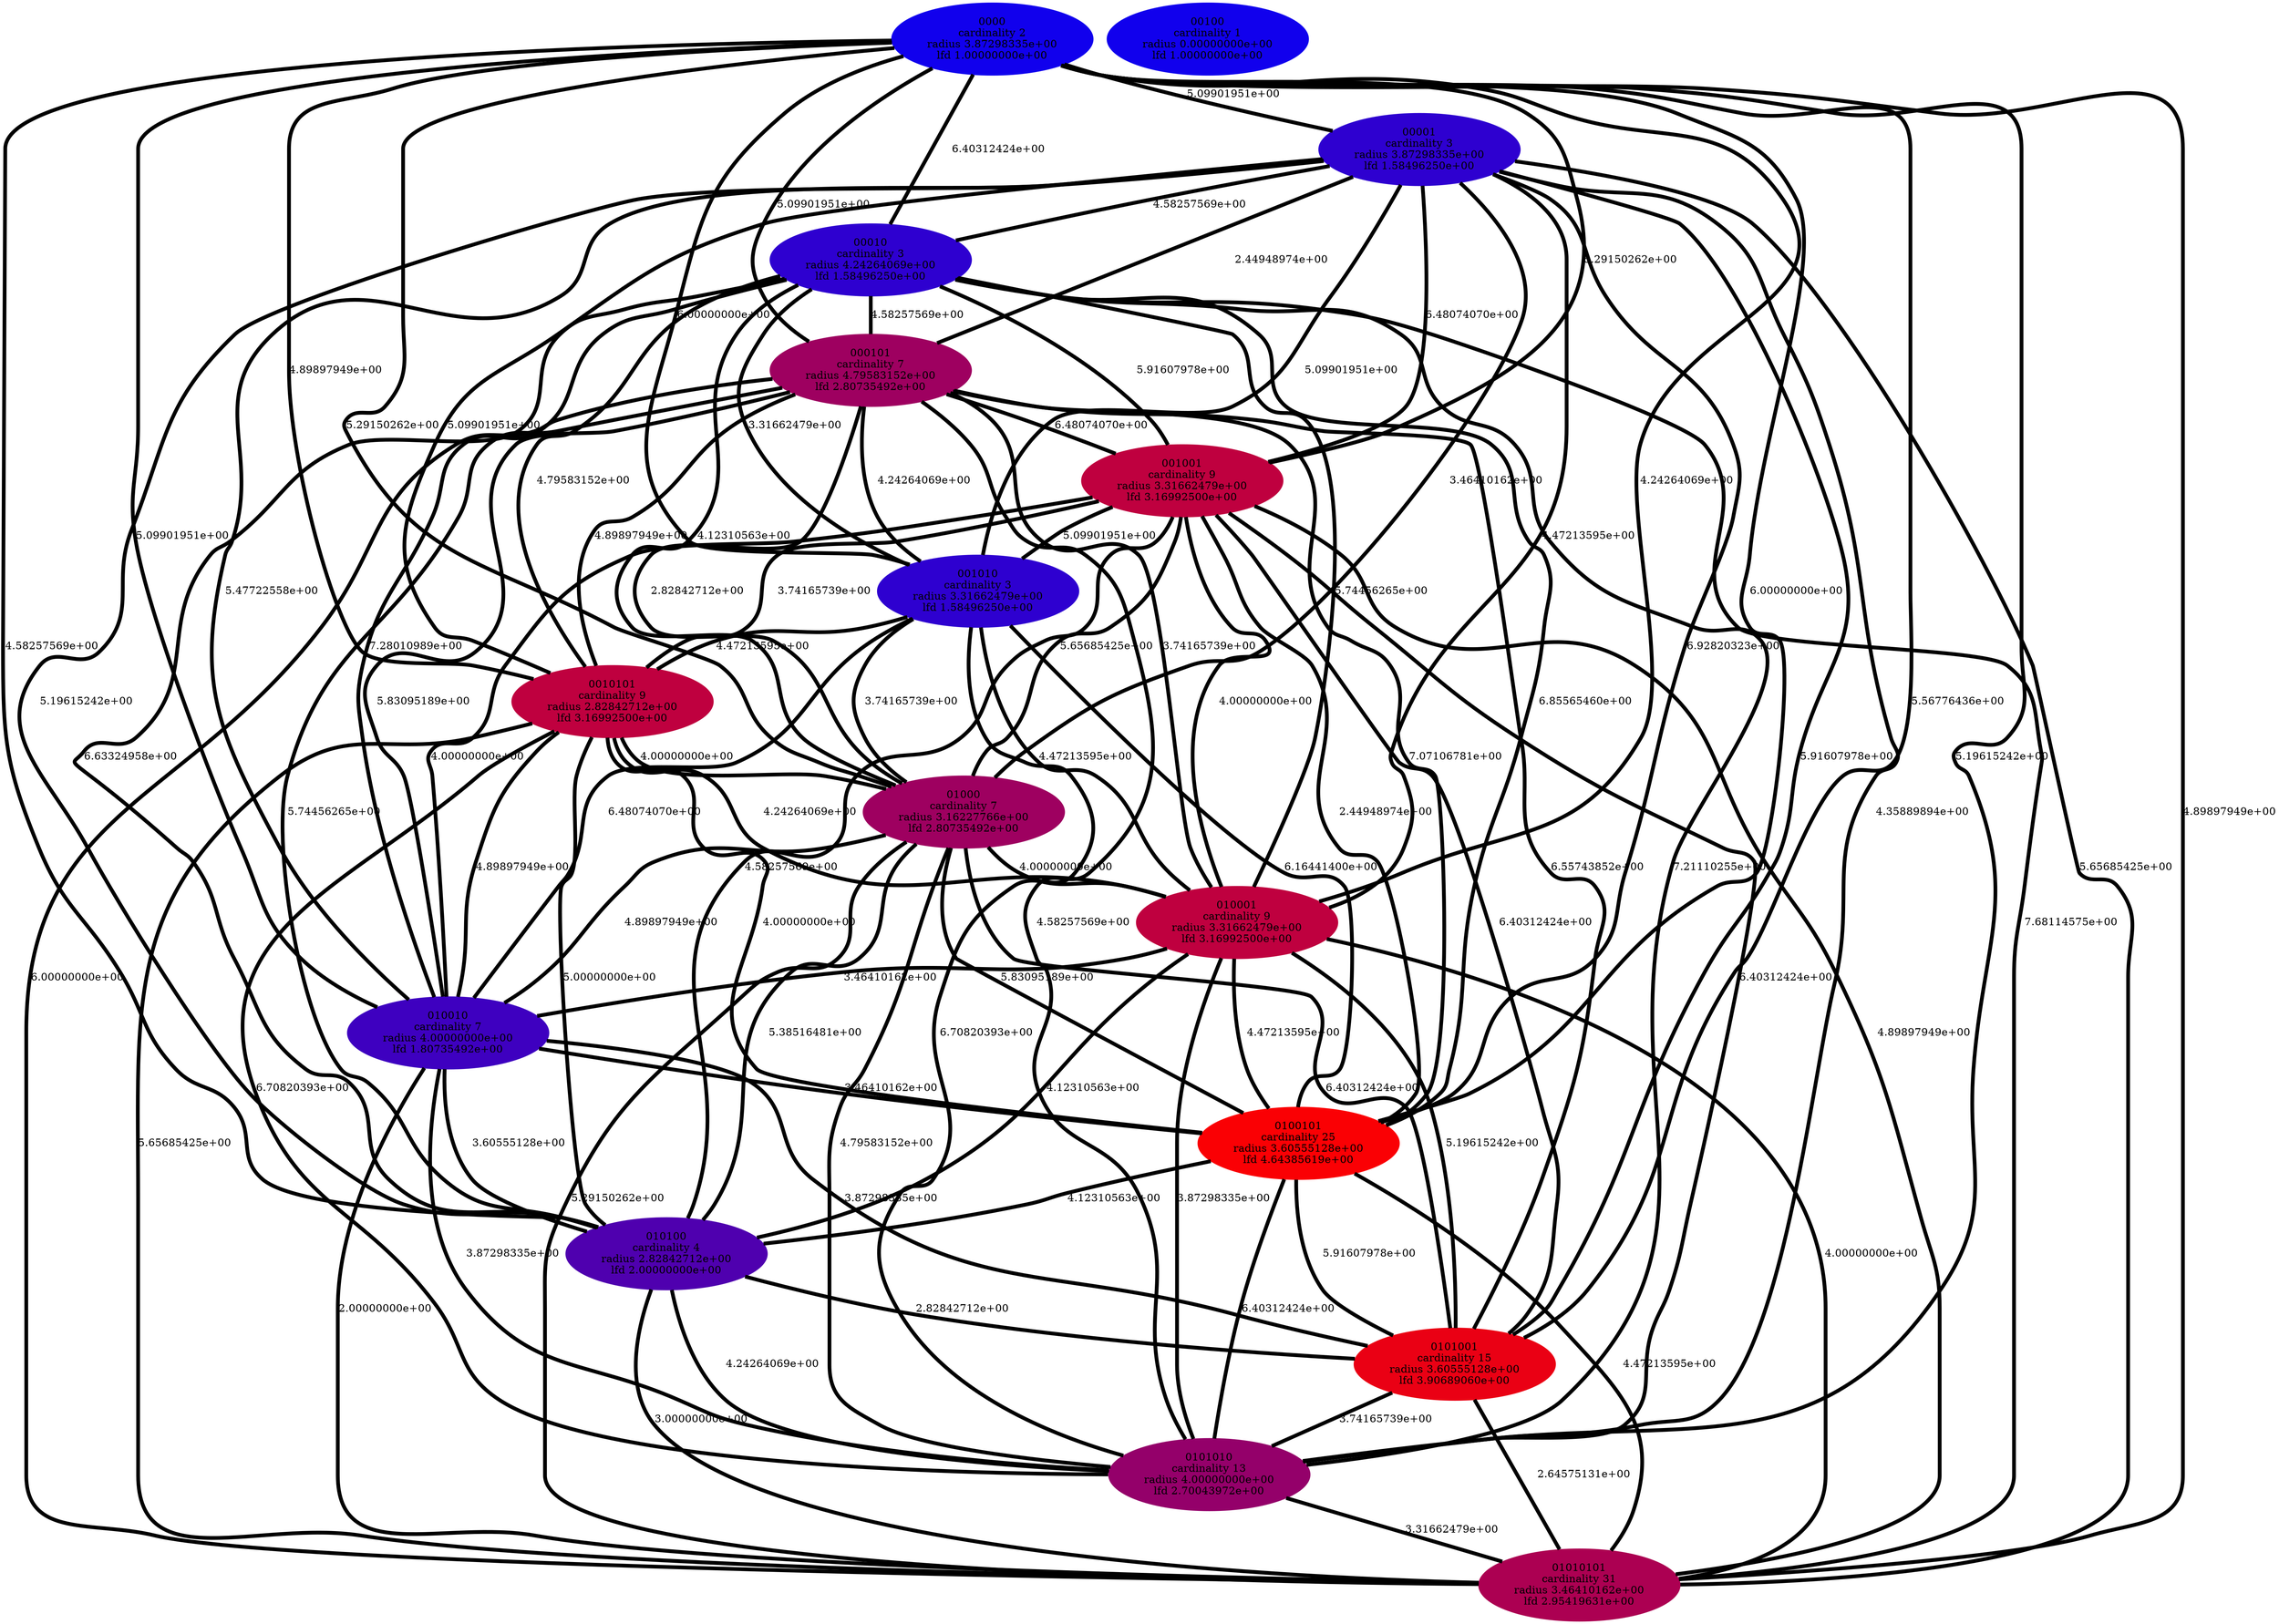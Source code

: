 graph stationary_probabilities_optimal_29 {
    edge[style=solid, penwidth="5", labeldistance="10"]
    010001 [label="010001\ncardinality 9\nradius 3.31662479e+00\nlfd 3.16992500e+00", color="#BF003F", style="filled"]
    01010101 [label="01010101\ncardinality 31\nradius 3.46410162e+00\nlfd 2.95419631e+00", color="#AC0052", style="filled"]
    0010101 [label="0010101\ncardinality 9\nradius 2.82842712e+00\nlfd 3.16992500e+00", color="#BF003F", style="filled"]
    0100101 [label="0100101\ncardinality 25\nradius 3.60555128e+00\nlfd 4.64385619e+00", color="#FA0004", style="filled"]
    010010 [label="010010\ncardinality 7\nradius 4.00000000e+00\nlfd 1.80735492e+00", color="#3E00C0", style="filled"]
    00010 [label="00010\ncardinality 3\nradius 4.24264069e+00\nlfd 1.58496250e+00", color="#2E00D0", style="filled"]
    00001 [label="00001\ncardinality 3\nradius 3.87298335e+00\nlfd 1.58496250e+00", color="#2E00D0", style="filled"]
    0000 [label="0000\ncardinality 2\nradius 3.87298335e+00\nlfd 1.00000000e+00", color="#1100ED", style="filled"]
    01000 [label="01000\ncardinality 7\nradius 3.16227766e+00\nlfd 2.80735492e+00", color="#9E0060", style="filled"]
    001001 [label="001001\ncardinality 9\nradius 3.31662479e+00\nlfd 3.16992500e+00", color="#BF003F", style="filled"]
    000101 [label="000101\ncardinality 7\nradius 4.79583152e+00\nlfd 2.80735492e+00", color="#9E0060", style="filled"]
    00100 [label="00100\ncardinality 1\nradius 0.00000000e+00\nlfd 1.00000000e+00", color="#1100ED", style="filled"]
    0101010 [label="0101010\ncardinality 13\nradius 4.00000000e+00\nlfd 2.70043972e+00", color="#94006A", style="filled"]
    010100 [label="010100\ncardinality 4\nradius 2.82842712e+00\nlfd 2.00000000e+00", color="#4F00AF", style="filled"]
    001010 [label="001010\ncardinality 3\nradius 3.31662479e+00\nlfd 1.58496250e+00", color="#2E00D0", style="filled"]
    0101001 [label="0101001\ncardinality 15\nradius 3.60555128e+00\nlfd 3.90689060e+00", color="#EA0014", style="filled"]
    001001 -- 010001 [label="4.00000000e+00"]
    0010101 -- 010100 [label="5.00000000e+00"]
    010001 -- 0100101 [label="4.47213595e+00"]
    00001 -- 001010 [label="5.09901951e+00"]
    00001 -- 010100 [label="5.19615242e+00"]
    0010101 -- 0101010 [label="6.70820393e+00"]
    000101 -- 0100101 [label="7.07106781e+00"]
    0000 -- 0101010 [label="5.19615242e+00"]
    0100101 -- 0101001 [label="5.91607978e+00"]
    0000 -- 00010 [label="6.40312424e+00"]
    00010 -- 010010 [label="7.28010989e+00"]
    0000 -- 0101001 [label="5.56776436e+00"]
    00001 -- 001001 [label="6.48074070e+00"]
    000101 -- 001010 [label="4.24264069e+00"]
    0100101 -- 01010101 [label="4.47213595e+00"]
    010010 -- 0101001 [label="3.87298335e+00"]
    0000 -- 010010 [label="5.09901951e+00"]
    0000 -- 001010 [label="6.00000000e+00"]
    0010101 -- 01010101 [label="5.65685425e+00"]
    010100 -- 0101010 [label="4.24264069e+00"]
    00001 -- 0101001 [label="5.91607978e+00"]
    010001 -- 0101010 [label="3.87298335e+00"]
    0000 -- 000101 [label="5.09901951e+00"]
    000101 -- 0101001 [label="6.55743852e+00"]
    000101 -- 0010101 [label="4.89897949e+00"]
    001010 -- 010001 [label="4.47213595e+00"]
    00001 -- 01010101 [label="5.65685425e+00"]
    001001 -- 010010 [label="4.00000000e+00"]
    01000 -- 010010 [label="4.89897949e+00"]
    00010 -- 0100101 [label="6.85565460e+00"]
    00001 -- 0101010 [label="4.35889894e+00"]
    000101 -- 0101010 [label="4.58257569e+00"]
    00001 -- 0010101 [label="5.09901951e+00"]
    0010101 -- 01000 [label="4.00000000e+00"]
    0101001 -- 0101010 [label="3.74165739e+00"]
    00010 -- 0010101 [label="4.79583152e+00"]
    0000 -- 0010101 [label="4.89897949e+00"]
    001001 -- 010100 [label="4.58257569e+00"]
    010010 -- 0101010 [label="3.87298335e+00"]
    0010101 -- 010010 [label="4.89897949e+00"]
    00010 -- 001010 [label="3.31662479e+00"]
    00001 -- 010001 [label="4.47213595e+00"]
    001001 -- 0101010 [label="6.40312424e+00"]
    010010 -- 01010101 [label="2.00000000e+00"]
    001001 -- 001010 [label="5.09901951e+00"]
    0101001 -- 01010101 [label="2.64575131e+00"]
    0010101 -- 0100101 [label="4.00000000e+00"]
    010100 -- 01010101 [label="3.00000000e+00"]
    0010101 -- 010001 [label="4.24264069e+00"]
    010001 -- 0101001 [label="5.19615242e+00"]
    0000 -- 001001 [label="5.29150262e+00"]
    01000 -- 0101010 [label="4.79583152e+00"]
    00001 -- 01000 [label="3.46410162e+00"]
    0000 -- 01000 [label="5.29150262e+00"]
    001010 -- 0100101 [label="6.16441400e+00"]
    000101 -- 010010 [label="5.83095189e+00"]
    00010 -- 01000 [label="4.12310563e+00"]
    001001 -- 0010101 [label="3.74165739e+00"]
    001010 -- 0010101 [label="4.47213595e+00"]
    01000 -- 0100101 [label="5.83095189e+00"]
    001001 -- 01000 [label="5.65685425e+00"]
    000101 -- 010001 [label="3.74165739e+00"]
    00010 -- 000101 [label="4.58257569e+00"]
    0000 -- 01010101 [label="4.89897949e+00"]
    010001 -- 010100 [label="4.12310563e+00"]
    00010 -- 01010101 [label="7.68114575e+00"]
    01000 -- 010001 [label="4.00000000e+00"]
    010010 -- 0100101 [label="3.46410162e+00"]
    001001 -- 0100101 [label="2.44948974e+00"]
    0100101 -- 0101010 [label="6.40312424e+00"]
    01000 -- 01010101 [label="5.29150262e+00"]
    010010 -- 010100 [label="3.60555128e+00"]
    00010 -- 0101010 [label="7.21110255e+00"]
    00010 -- 010001 [label="5.74456265e+00"]
    010001 -- 010010 [label="3.46410162e+00"]
    0000 -- 00001 [label="5.09901951e+00"]
    0100101 -- 010100 [label="4.12310563e+00"]
    00010 -- 001001 [label="5.91607978e+00"]
    001001 -- 01010101 [label="4.89897949e+00"]
    01000 -- 0101001 [label="6.40312424e+00"]
    00001 -- 010010 [label="5.47722558e+00"]
    010001 -- 01010101 [label="4.00000000e+00"]
    00001 -- 000101 [label="2.44948974e+00"]
    001010 -- 01000 [label="3.74165739e+00"]
    001001 -- 0101001 [label="6.40312424e+00"]
    0101010 -- 01010101 [label="3.31662479e+00"]
    00010 -- 010100 [label="6.63324958e+00"]
    0000 -- 010001 [label="4.24264069e+00"]
    000101 -- 010100 [label="5.74456265e+00"]
    000101 -- 01010101 [label="6.00000000e+00"]
    00001 -- 0100101 [label="6.92820323e+00"]
    000101 -- 01000 [label="2.82842712e+00"]
    001010 -- 0101010 [label="6.70820393e+00"]
    0000 -- 0100101 [label="6.00000000e+00"]
    0000 -- 010100 [label="4.58257569e+00"]
    00001 -- 00010 [label="4.58257569e+00"]
    000101 -- 001001 [label="6.48074070e+00"]
    010100 -- 0101001 [label="2.82842712e+00"]
    001010 -- 010010 [label="6.48074070e+00"]
    01000 -- 010100 [label="5.38516481e+00"]
}

